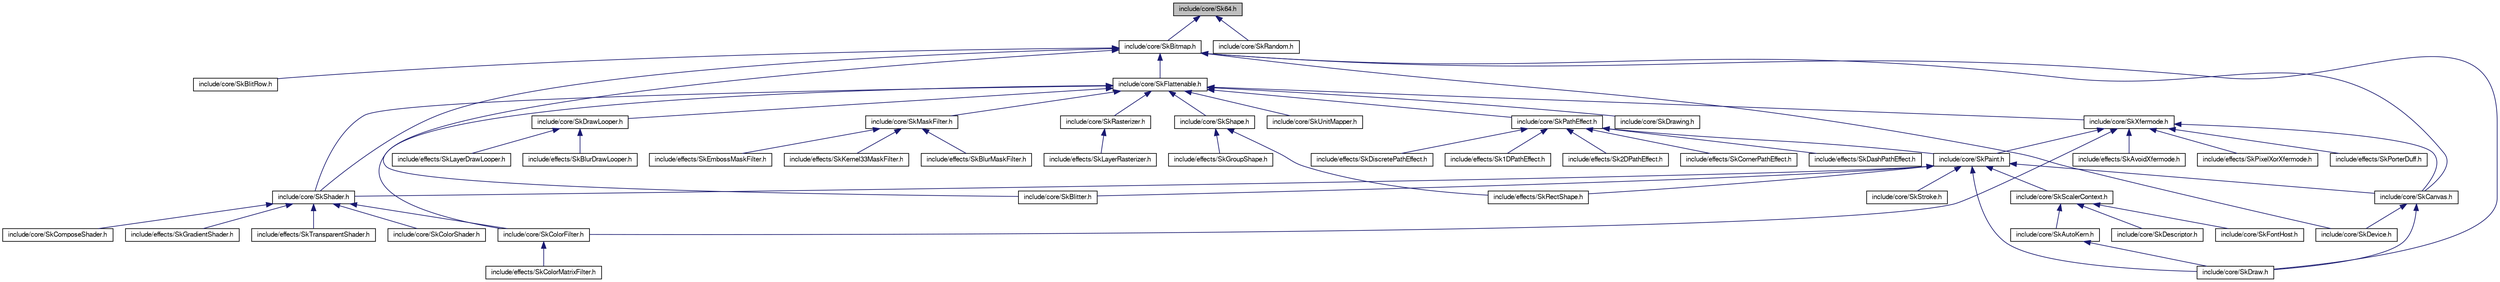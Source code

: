 digraph G
{
  edge [fontname="FreeSans",fontsize="10",labelfontname="FreeSans",labelfontsize="10"];
  node [fontname="FreeSans",fontsize="10",shape=record];
  Node1 [label="include/core/Sk64.h",height=0.2,width=0.4,color="black", fillcolor="grey75", style="filled" fontcolor="black"];
  Node1 -> Node2 [dir=back,color="midnightblue",fontsize="10",style="solid",fontname="FreeSans"];
  Node2 [label="include/core/SkBitmap.h",height=0.2,width=0.4,color="black", fillcolor="white", style="filled",URL="$_sk_bitmap_8h.html"];
  Node2 -> Node3 [dir=back,color="midnightblue",fontsize="10",style="solid",fontname="FreeSans"];
  Node3 [label="include/core/SkBlitRow.h",height=0.2,width=0.4,color="black", fillcolor="white", style="filled",URL="$_sk_blit_row_8h.html"];
  Node2 -> Node4 [dir=back,color="midnightblue",fontsize="10",style="solid",fontname="FreeSans"];
  Node4 [label="include/core/SkBlitter.h",height=0.2,width=0.4,color="black", fillcolor="white", style="filled",URL="$_sk_blitter_8h.html"];
  Node2 -> Node5 [dir=back,color="midnightblue",fontsize="10",style="solid",fontname="FreeSans"];
  Node5 [label="include/core/SkCanvas.h",height=0.2,width=0.4,color="black", fillcolor="white", style="filled",URL="$_sk_canvas_8h.html"];
  Node5 -> Node6 [dir=back,color="midnightblue",fontsize="10",style="solid",fontname="FreeSans"];
  Node6 [label="include/core/SkDevice.h",height=0.2,width=0.4,color="black", fillcolor="white", style="filled",URL="$_sk_device_8h.html"];
  Node5 -> Node7 [dir=back,color="midnightblue",fontsize="10",style="solid",fontname="FreeSans"];
  Node7 [label="include/core/SkDraw.h",height=0.2,width=0.4,color="black", fillcolor="white", style="filled",URL="$_sk_draw_8h.html"];
  Node2 -> Node6 [dir=back,color="midnightblue",fontsize="10",style="solid",fontname="FreeSans"];
  Node2 -> Node7 [dir=back,color="midnightblue",fontsize="10",style="solid",fontname="FreeSans"];
  Node2 -> Node8 [dir=back,color="midnightblue",fontsize="10",style="solid",fontname="FreeSans"];
  Node8 [label="include/core/SkFlattenable.h",height=0.2,width=0.4,color="black", fillcolor="white", style="filled",URL="$_sk_flattenable_8h.html"];
  Node8 -> Node9 [dir=back,color="midnightblue",fontsize="10",style="solid",fontname="FreeSans"];
  Node9 [label="include/core/SkColorFilter.h",height=0.2,width=0.4,color="black", fillcolor="white", style="filled",URL="$_sk_color_filter_8h.html"];
  Node9 -> Node10 [dir=back,color="midnightblue",fontsize="10",style="solid",fontname="FreeSans"];
  Node10 [label="include/effects/SkColorMatrixFilter.h",height=0.2,width=0.4,color="black", fillcolor="white", style="filled",URL="$_sk_color_matrix_filter_8h.html"];
  Node8 -> Node11 [dir=back,color="midnightblue",fontsize="10",style="solid",fontname="FreeSans"];
  Node11 [label="include/core/SkDrawing.h",height=0.2,width=0.4,color="black", fillcolor="white", style="filled",URL="$_sk_drawing_8h.html"];
  Node8 -> Node12 [dir=back,color="midnightblue",fontsize="10",style="solid",fontname="FreeSans"];
  Node12 [label="include/core/SkDrawLooper.h",height=0.2,width=0.4,color="black", fillcolor="white", style="filled",URL="$_sk_draw_looper_8h.html"];
  Node12 -> Node13 [dir=back,color="midnightblue",fontsize="10",style="solid",fontname="FreeSans"];
  Node13 [label="include/effects/SkBlurDrawLooper.h",height=0.2,width=0.4,color="black", fillcolor="white", style="filled",URL="$_sk_blur_draw_looper_8h.html"];
  Node12 -> Node14 [dir=back,color="midnightblue",fontsize="10",style="solid",fontname="FreeSans"];
  Node14 [label="include/effects/SkLayerDrawLooper.h",height=0.2,width=0.4,color="black", fillcolor="white", style="filled",URL="$_sk_layer_draw_looper_8h.html"];
  Node8 -> Node15 [dir=back,color="midnightblue",fontsize="10",style="solid",fontname="FreeSans"];
  Node15 [label="include/core/SkMaskFilter.h",height=0.2,width=0.4,color="black", fillcolor="white", style="filled",URL="$_sk_mask_filter_8h.html"];
  Node15 -> Node16 [dir=back,color="midnightblue",fontsize="10",style="solid",fontname="FreeSans"];
  Node16 [label="include/effects/SkBlurMaskFilter.h",height=0.2,width=0.4,color="black", fillcolor="white", style="filled",URL="$_sk_blur_mask_filter_8h.html"];
  Node15 -> Node17 [dir=back,color="midnightblue",fontsize="10",style="solid",fontname="FreeSans"];
  Node17 [label="include/effects/SkEmbossMaskFilter.h",height=0.2,width=0.4,color="black", fillcolor="white", style="filled",URL="$_sk_emboss_mask_filter_8h.html"];
  Node15 -> Node18 [dir=back,color="midnightblue",fontsize="10",style="solid",fontname="FreeSans"];
  Node18 [label="include/effects/SkKernel33MaskFilter.h",height=0.2,width=0.4,color="black", fillcolor="white", style="filled",URL="$_sk_kernel33_mask_filter_8h.html"];
  Node8 -> Node19 [dir=back,color="midnightblue",fontsize="10",style="solid",fontname="FreeSans"];
  Node19 [label="include/core/SkPathEffect.h",height=0.2,width=0.4,color="black", fillcolor="white", style="filled",URL="$_sk_path_effect_8h.html"];
  Node19 -> Node20 [dir=back,color="midnightblue",fontsize="10",style="solid",fontname="FreeSans"];
  Node20 [label="include/core/SkPaint.h",height=0.2,width=0.4,color="black", fillcolor="white", style="filled",URL="$_sk_paint_8h.html"];
  Node20 -> Node4 [dir=back,color="midnightblue",fontsize="10",style="solid",fontname="FreeSans"];
  Node20 -> Node5 [dir=back,color="midnightblue",fontsize="10",style="solid",fontname="FreeSans"];
  Node20 -> Node7 [dir=back,color="midnightblue",fontsize="10",style="solid",fontname="FreeSans"];
  Node20 -> Node21 [dir=back,color="midnightblue",fontsize="10",style="solid",fontname="FreeSans"];
  Node21 [label="include/core/SkScalerContext.h",height=0.2,width=0.4,color="black", fillcolor="white", style="filled",URL="$_sk_scaler_context_8h.html"];
  Node21 -> Node22 [dir=back,color="midnightblue",fontsize="10",style="solid",fontname="FreeSans"];
  Node22 [label="include/core/SkAutoKern.h",height=0.2,width=0.4,color="black", fillcolor="white", style="filled",URL="$_sk_auto_kern_8h.html"];
  Node22 -> Node7 [dir=back,color="midnightblue",fontsize="10",style="solid",fontname="FreeSans"];
  Node21 -> Node23 [dir=back,color="midnightblue",fontsize="10",style="solid",fontname="FreeSans"];
  Node23 [label="include/core/SkDescriptor.h",height=0.2,width=0.4,color="black", fillcolor="white", style="filled",URL="$_sk_descriptor_8h.html"];
  Node21 -> Node24 [dir=back,color="midnightblue",fontsize="10",style="solid",fontname="FreeSans"];
  Node24 [label="include/core/SkFontHost.h",height=0.2,width=0.4,color="black", fillcolor="white", style="filled",URL="$_sk_font_host_8h.html"];
  Node20 -> Node25 [dir=back,color="midnightblue",fontsize="10",style="solid",fontname="FreeSans"];
  Node25 [label="include/core/SkShader.h",height=0.2,width=0.4,color="black", fillcolor="white", style="filled",URL="$_sk_shader_8h.html"];
  Node25 -> Node9 [dir=back,color="midnightblue",fontsize="10",style="solid",fontname="FreeSans"];
  Node25 -> Node26 [dir=back,color="midnightblue",fontsize="10",style="solid",fontname="FreeSans"];
  Node26 [label="include/core/SkColorShader.h",height=0.2,width=0.4,color="black", fillcolor="white", style="filled",URL="$_sk_color_shader_8h.html"];
  Node25 -> Node27 [dir=back,color="midnightblue",fontsize="10",style="solid",fontname="FreeSans"];
  Node27 [label="include/core/SkComposeShader.h",height=0.2,width=0.4,color="black", fillcolor="white", style="filled",URL="$_sk_compose_shader_8h.html"];
  Node25 -> Node28 [dir=back,color="midnightblue",fontsize="10",style="solid",fontname="FreeSans"];
  Node28 [label="include/effects/SkGradientShader.h",height=0.2,width=0.4,color="black", fillcolor="white", style="filled",URL="$_sk_gradient_shader_8h.html"];
  Node25 -> Node29 [dir=back,color="midnightblue",fontsize="10",style="solid",fontname="FreeSans"];
  Node29 [label="include/effects/SkTransparentShader.h",height=0.2,width=0.4,color="black", fillcolor="white", style="filled",URL="$_sk_transparent_shader_8h.html"];
  Node20 -> Node30 [dir=back,color="midnightblue",fontsize="10",style="solid",fontname="FreeSans"];
  Node30 [label="include/core/SkStroke.h",height=0.2,width=0.4,color="black", fillcolor="white", style="filled",URL="$_sk_stroke_8h.html"];
  Node20 -> Node31 [dir=back,color="midnightblue",fontsize="10",style="solid",fontname="FreeSans"];
  Node31 [label="include/effects/SkRectShape.h",height=0.2,width=0.4,color="black", fillcolor="white", style="filled",URL="$_sk_rect_shape_8h.html"];
  Node19 -> Node32 [dir=back,color="midnightblue",fontsize="10",style="solid",fontname="FreeSans"];
  Node32 [label="include/effects/Sk1DPathEffect.h",height=0.2,width=0.4,color="black", fillcolor="white", style="filled",URL="$_sk1_d_path_effect_8h.html"];
  Node19 -> Node33 [dir=back,color="midnightblue",fontsize="10",style="solid",fontname="FreeSans"];
  Node33 [label="include/effects/Sk2DPathEffect.h",height=0.2,width=0.4,color="black", fillcolor="white", style="filled",URL="$_sk2_d_path_effect_8h.html"];
  Node19 -> Node34 [dir=back,color="midnightblue",fontsize="10",style="solid",fontname="FreeSans"];
  Node34 [label="include/effects/SkCornerPathEffect.h",height=0.2,width=0.4,color="black", fillcolor="white", style="filled",URL="$_sk_corner_path_effect_8h.html"];
  Node19 -> Node35 [dir=back,color="midnightblue",fontsize="10",style="solid",fontname="FreeSans"];
  Node35 [label="include/effects/SkDashPathEffect.h",height=0.2,width=0.4,color="black", fillcolor="white", style="filled",URL="$_sk_dash_path_effect_8h.html"];
  Node19 -> Node36 [dir=back,color="midnightblue",fontsize="10",style="solid",fontname="FreeSans"];
  Node36 [label="include/effects/SkDiscretePathEffect.h",height=0.2,width=0.4,color="black", fillcolor="white", style="filled",URL="$_sk_discrete_path_effect_8h.html"];
  Node8 -> Node37 [dir=back,color="midnightblue",fontsize="10",style="solid",fontname="FreeSans"];
  Node37 [label="include/core/SkRasterizer.h",height=0.2,width=0.4,color="black", fillcolor="white", style="filled",URL="$_sk_rasterizer_8h.html"];
  Node37 -> Node38 [dir=back,color="midnightblue",fontsize="10",style="solid",fontname="FreeSans"];
  Node38 [label="include/effects/SkLayerRasterizer.h",height=0.2,width=0.4,color="black", fillcolor="white", style="filled",URL="$_sk_layer_rasterizer_8h.html"];
  Node8 -> Node25 [dir=back,color="midnightblue",fontsize="10",style="solid",fontname="FreeSans"];
  Node8 -> Node39 [dir=back,color="midnightblue",fontsize="10",style="solid",fontname="FreeSans"];
  Node39 [label="include/core/SkShape.h",height=0.2,width=0.4,color="black", fillcolor="white", style="filled",URL="$_sk_shape_8h.html"];
  Node39 -> Node40 [dir=back,color="midnightblue",fontsize="10",style="solid",fontname="FreeSans"];
  Node40 [label="include/effects/SkGroupShape.h",height=0.2,width=0.4,color="black", fillcolor="white", style="filled",URL="$_sk_group_shape_8h.html"];
  Node39 -> Node31 [dir=back,color="midnightblue",fontsize="10",style="solid",fontname="FreeSans"];
  Node8 -> Node41 [dir=back,color="midnightblue",fontsize="10",style="solid",fontname="FreeSans"];
  Node41 [label="include/core/SkUnitMapper.h",height=0.2,width=0.4,color="black", fillcolor="white", style="filled",URL="$_sk_unit_mapper_8h.html"];
  Node8 -> Node42 [dir=back,color="midnightblue",fontsize="10",style="solid",fontname="FreeSans"];
  Node42 [label="include/core/SkXfermode.h",height=0.2,width=0.4,color="black", fillcolor="white", style="filled",URL="$_sk_xfermode_8h.html"];
  Node42 -> Node5 [dir=back,color="midnightblue",fontsize="10",style="solid",fontname="FreeSans"];
  Node42 -> Node9 [dir=back,color="midnightblue",fontsize="10",style="solid",fontname="FreeSans"];
  Node42 -> Node20 [dir=back,color="midnightblue",fontsize="10",style="solid",fontname="FreeSans"];
  Node42 -> Node43 [dir=back,color="midnightblue",fontsize="10",style="solid",fontname="FreeSans"];
  Node43 [label="include/effects/SkAvoidXfermode.h",height=0.2,width=0.4,color="black", fillcolor="white", style="filled",URL="$_sk_avoid_xfermode_8h.html"];
  Node42 -> Node44 [dir=back,color="midnightblue",fontsize="10",style="solid",fontname="FreeSans"];
  Node44 [label="include/effects/SkPixelXorXfermode.h",height=0.2,width=0.4,color="black", fillcolor="white", style="filled",URL="$_sk_pixel_xor_xfermode_8h.html"];
  Node42 -> Node45 [dir=back,color="midnightblue",fontsize="10",style="solid",fontname="FreeSans"];
  Node45 [label="include/effects/SkPorterDuff.h",height=0.2,width=0.4,color="black", fillcolor="white", style="filled",URL="$_sk_porter_duff_8h.html"];
  Node2 -> Node25 [dir=back,color="midnightblue",fontsize="10",style="solid",fontname="FreeSans"];
  Node1 -> Node46 [dir=back,color="midnightblue",fontsize="10",style="solid",fontname="FreeSans"];
  Node46 [label="include/core/SkRandom.h",height=0.2,width=0.4,color="black", fillcolor="white", style="filled",URL="$_sk_random_8h.html"];
}
